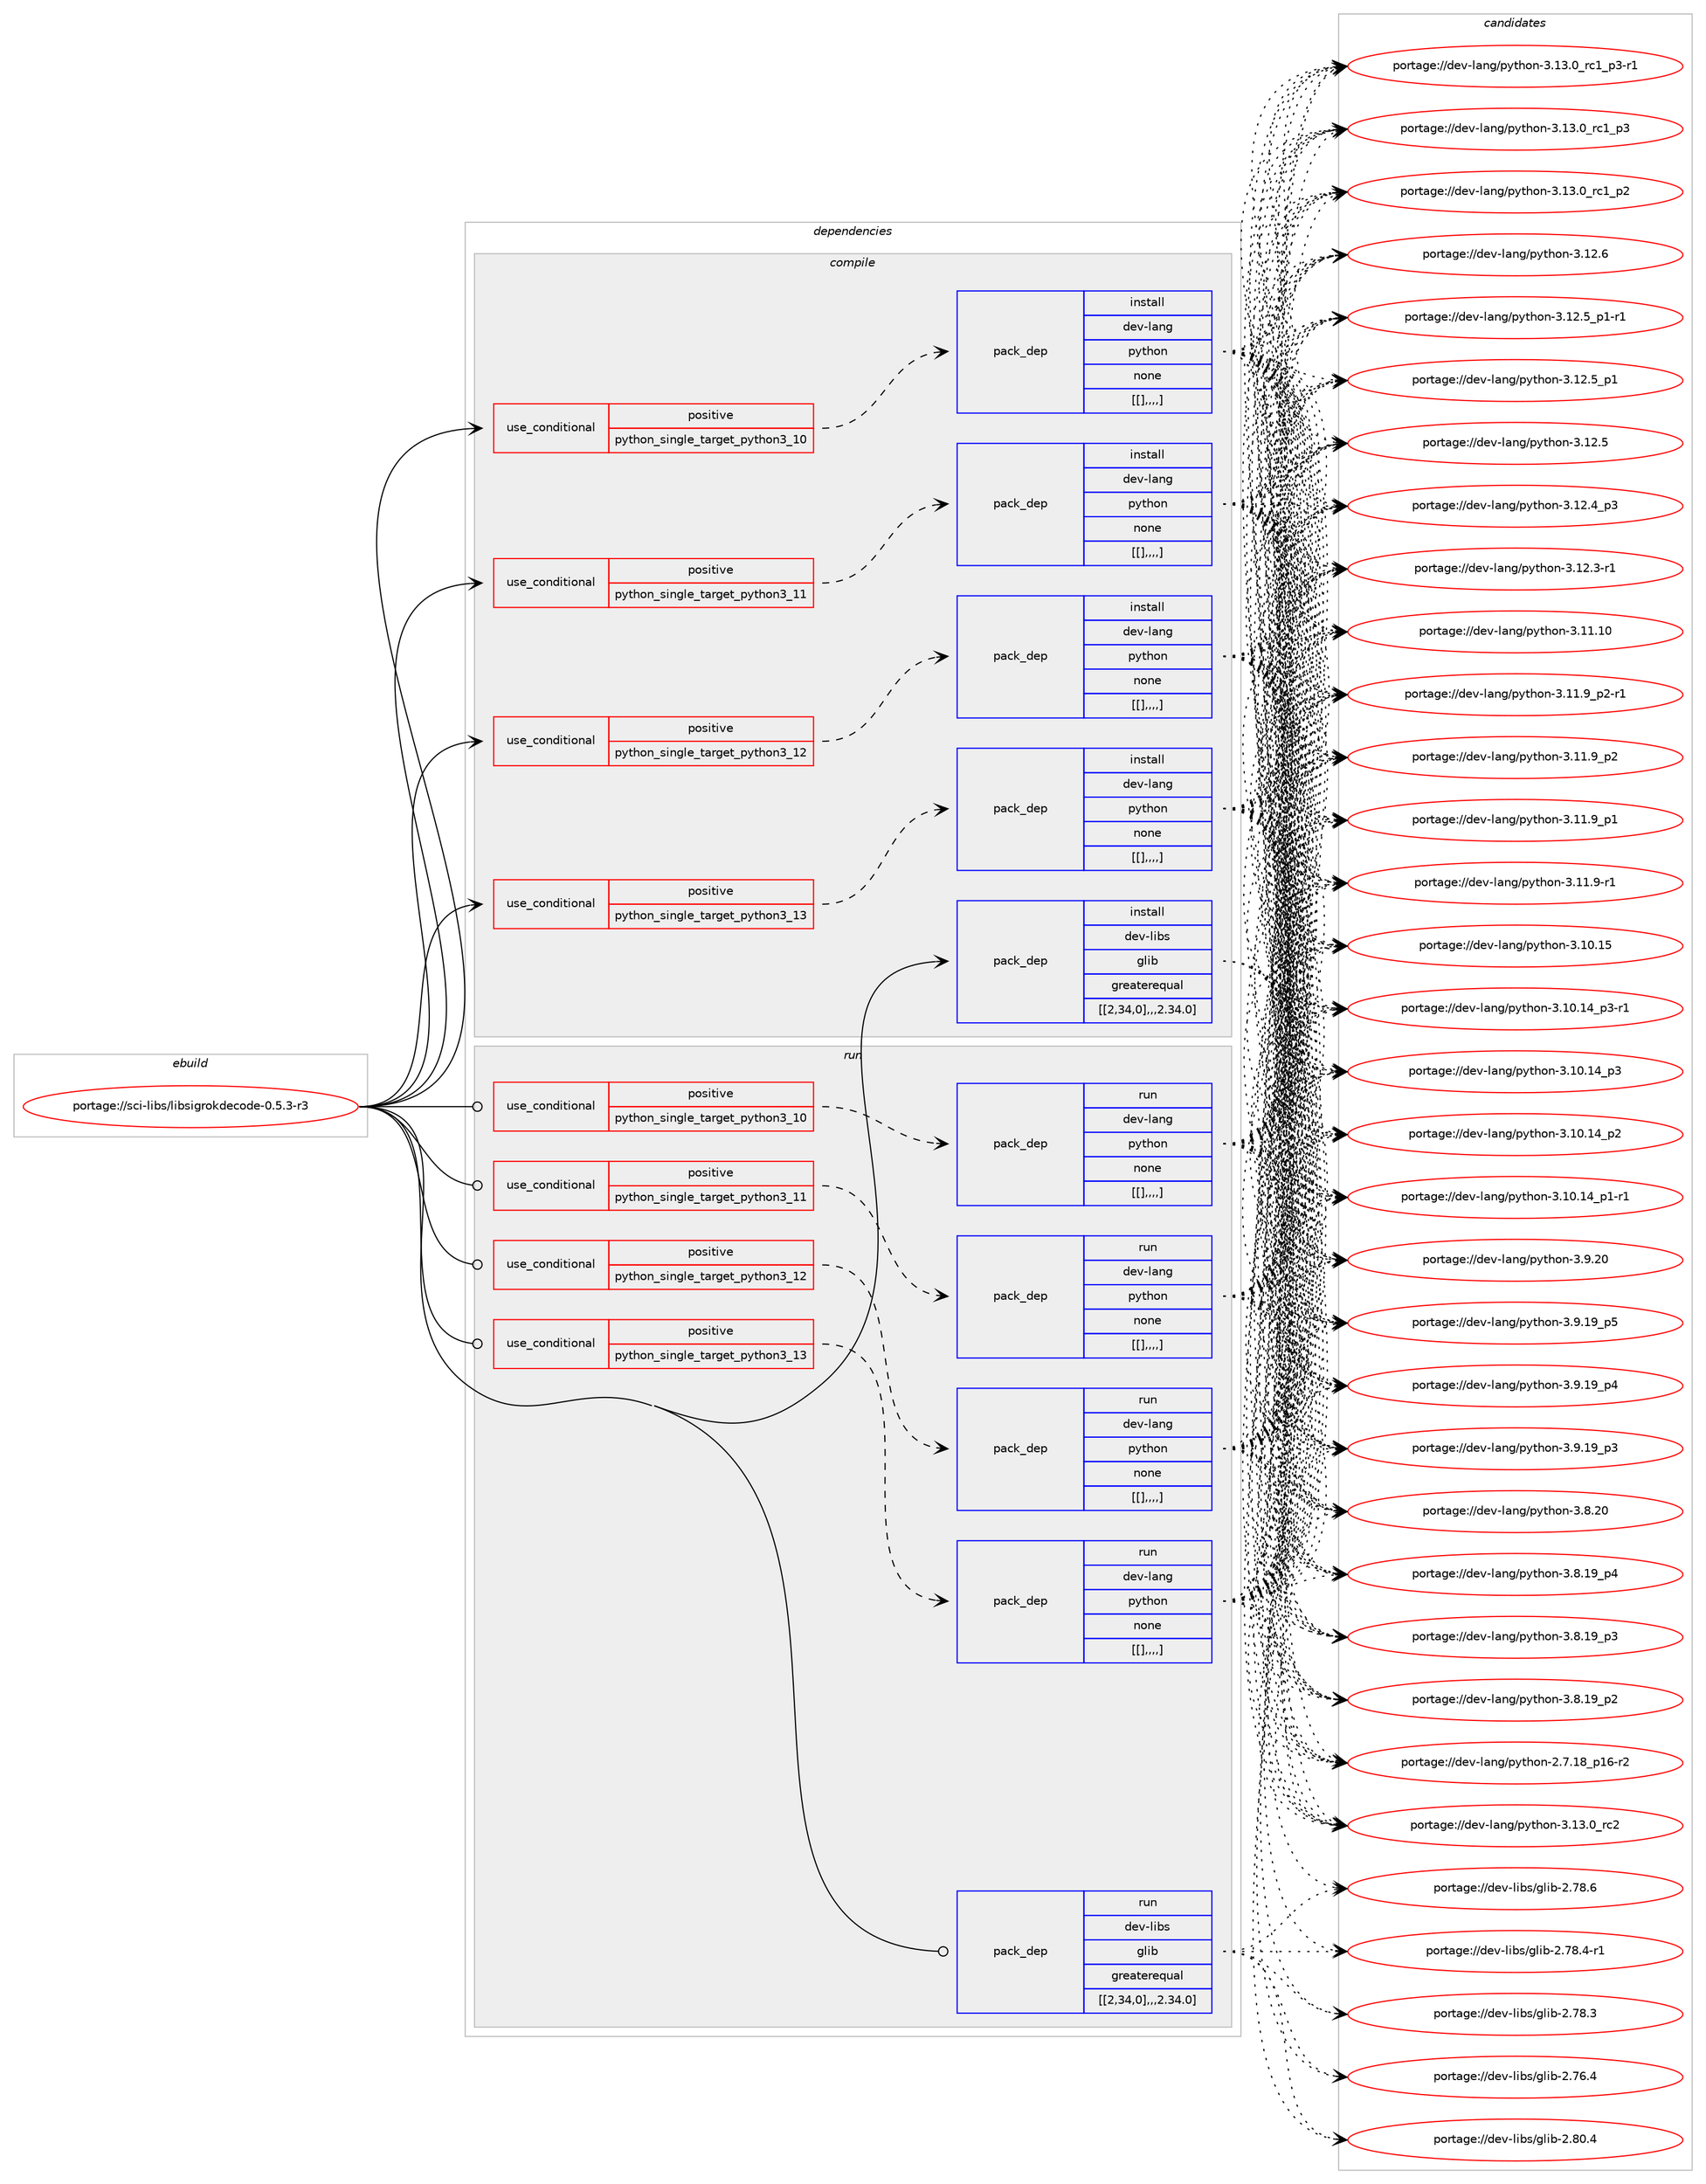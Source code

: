 digraph prolog {

# *************
# Graph options
# *************

newrank=true;
concentrate=true;
compound=true;
graph [rankdir=LR,fontname=Helvetica,fontsize=10,ranksep=1.5];#, ranksep=2.5, nodesep=0.2];
edge  [arrowhead=vee];
node  [fontname=Helvetica,fontsize=10];

# **********
# The ebuild
# **********

subgraph cluster_leftcol {
color=gray;
label=<<i>ebuild</i>>;
id [label="portage://sci-libs/libsigrokdecode-0.5.3-r3", color=red, width=4, href="../sci-libs/libsigrokdecode-0.5.3-r3.svg"];
}

# ****************
# The dependencies
# ****************

subgraph cluster_midcol {
color=gray;
label=<<i>dependencies</i>>;
subgraph cluster_compile {
fillcolor="#eeeeee";
style=filled;
label=<<i>compile</i>>;
subgraph cond110761 {
dependency419655 [label=<<TABLE BORDER="0" CELLBORDER="1" CELLSPACING="0" CELLPADDING="4"><TR><TD ROWSPAN="3" CELLPADDING="10">use_conditional</TD></TR><TR><TD>positive</TD></TR><TR><TD>python_single_target_python3_10</TD></TR></TABLE>>, shape=none, color=red];
subgraph pack305886 {
dependency419656 [label=<<TABLE BORDER="0" CELLBORDER="1" CELLSPACING="0" CELLPADDING="4" WIDTH="220"><TR><TD ROWSPAN="6" CELLPADDING="30">pack_dep</TD></TR><TR><TD WIDTH="110">install</TD></TR><TR><TD>dev-lang</TD></TR><TR><TD>python</TD></TR><TR><TD>none</TD></TR><TR><TD>[[],,,,]</TD></TR></TABLE>>, shape=none, color=blue];
}
dependency419655:e -> dependency419656:w [weight=20,style="dashed",arrowhead="vee"];
}
id:e -> dependency419655:w [weight=20,style="solid",arrowhead="vee"];
subgraph cond110762 {
dependency419657 [label=<<TABLE BORDER="0" CELLBORDER="1" CELLSPACING="0" CELLPADDING="4"><TR><TD ROWSPAN="3" CELLPADDING="10">use_conditional</TD></TR><TR><TD>positive</TD></TR><TR><TD>python_single_target_python3_11</TD></TR></TABLE>>, shape=none, color=red];
subgraph pack305887 {
dependency419658 [label=<<TABLE BORDER="0" CELLBORDER="1" CELLSPACING="0" CELLPADDING="4" WIDTH="220"><TR><TD ROWSPAN="6" CELLPADDING="30">pack_dep</TD></TR><TR><TD WIDTH="110">install</TD></TR><TR><TD>dev-lang</TD></TR><TR><TD>python</TD></TR><TR><TD>none</TD></TR><TR><TD>[[],,,,]</TD></TR></TABLE>>, shape=none, color=blue];
}
dependency419657:e -> dependency419658:w [weight=20,style="dashed",arrowhead="vee"];
}
id:e -> dependency419657:w [weight=20,style="solid",arrowhead="vee"];
subgraph cond110763 {
dependency419659 [label=<<TABLE BORDER="0" CELLBORDER="1" CELLSPACING="0" CELLPADDING="4"><TR><TD ROWSPAN="3" CELLPADDING="10">use_conditional</TD></TR><TR><TD>positive</TD></TR><TR><TD>python_single_target_python3_12</TD></TR></TABLE>>, shape=none, color=red];
subgraph pack305888 {
dependency419660 [label=<<TABLE BORDER="0" CELLBORDER="1" CELLSPACING="0" CELLPADDING="4" WIDTH="220"><TR><TD ROWSPAN="6" CELLPADDING="30">pack_dep</TD></TR><TR><TD WIDTH="110">install</TD></TR><TR><TD>dev-lang</TD></TR><TR><TD>python</TD></TR><TR><TD>none</TD></TR><TR><TD>[[],,,,]</TD></TR></TABLE>>, shape=none, color=blue];
}
dependency419659:e -> dependency419660:w [weight=20,style="dashed",arrowhead="vee"];
}
id:e -> dependency419659:w [weight=20,style="solid",arrowhead="vee"];
subgraph cond110764 {
dependency419661 [label=<<TABLE BORDER="0" CELLBORDER="1" CELLSPACING="0" CELLPADDING="4"><TR><TD ROWSPAN="3" CELLPADDING="10">use_conditional</TD></TR><TR><TD>positive</TD></TR><TR><TD>python_single_target_python3_13</TD></TR></TABLE>>, shape=none, color=red];
subgraph pack305889 {
dependency419662 [label=<<TABLE BORDER="0" CELLBORDER="1" CELLSPACING="0" CELLPADDING="4" WIDTH="220"><TR><TD ROWSPAN="6" CELLPADDING="30">pack_dep</TD></TR><TR><TD WIDTH="110">install</TD></TR><TR><TD>dev-lang</TD></TR><TR><TD>python</TD></TR><TR><TD>none</TD></TR><TR><TD>[[],,,,]</TD></TR></TABLE>>, shape=none, color=blue];
}
dependency419661:e -> dependency419662:w [weight=20,style="dashed",arrowhead="vee"];
}
id:e -> dependency419661:w [weight=20,style="solid",arrowhead="vee"];
subgraph pack305890 {
dependency419663 [label=<<TABLE BORDER="0" CELLBORDER="1" CELLSPACING="0" CELLPADDING="4" WIDTH="220"><TR><TD ROWSPAN="6" CELLPADDING="30">pack_dep</TD></TR><TR><TD WIDTH="110">install</TD></TR><TR><TD>dev-libs</TD></TR><TR><TD>glib</TD></TR><TR><TD>greaterequal</TD></TR><TR><TD>[[2,34,0],,,2.34.0]</TD></TR></TABLE>>, shape=none, color=blue];
}
id:e -> dependency419663:w [weight=20,style="solid",arrowhead="vee"];
}
subgraph cluster_compileandrun {
fillcolor="#eeeeee";
style=filled;
label=<<i>compile and run</i>>;
}
subgraph cluster_run {
fillcolor="#eeeeee";
style=filled;
label=<<i>run</i>>;
subgraph cond110765 {
dependency419664 [label=<<TABLE BORDER="0" CELLBORDER="1" CELLSPACING="0" CELLPADDING="4"><TR><TD ROWSPAN="3" CELLPADDING="10">use_conditional</TD></TR><TR><TD>positive</TD></TR><TR><TD>python_single_target_python3_10</TD></TR></TABLE>>, shape=none, color=red];
subgraph pack305891 {
dependency419665 [label=<<TABLE BORDER="0" CELLBORDER="1" CELLSPACING="0" CELLPADDING="4" WIDTH="220"><TR><TD ROWSPAN="6" CELLPADDING="30">pack_dep</TD></TR><TR><TD WIDTH="110">run</TD></TR><TR><TD>dev-lang</TD></TR><TR><TD>python</TD></TR><TR><TD>none</TD></TR><TR><TD>[[],,,,]</TD></TR></TABLE>>, shape=none, color=blue];
}
dependency419664:e -> dependency419665:w [weight=20,style="dashed",arrowhead="vee"];
}
id:e -> dependency419664:w [weight=20,style="solid",arrowhead="odot"];
subgraph cond110766 {
dependency419666 [label=<<TABLE BORDER="0" CELLBORDER="1" CELLSPACING="0" CELLPADDING="4"><TR><TD ROWSPAN="3" CELLPADDING="10">use_conditional</TD></TR><TR><TD>positive</TD></TR><TR><TD>python_single_target_python3_11</TD></TR></TABLE>>, shape=none, color=red];
subgraph pack305892 {
dependency419667 [label=<<TABLE BORDER="0" CELLBORDER="1" CELLSPACING="0" CELLPADDING="4" WIDTH="220"><TR><TD ROWSPAN="6" CELLPADDING="30">pack_dep</TD></TR><TR><TD WIDTH="110">run</TD></TR><TR><TD>dev-lang</TD></TR><TR><TD>python</TD></TR><TR><TD>none</TD></TR><TR><TD>[[],,,,]</TD></TR></TABLE>>, shape=none, color=blue];
}
dependency419666:e -> dependency419667:w [weight=20,style="dashed",arrowhead="vee"];
}
id:e -> dependency419666:w [weight=20,style="solid",arrowhead="odot"];
subgraph cond110767 {
dependency419668 [label=<<TABLE BORDER="0" CELLBORDER="1" CELLSPACING="0" CELLPADDING="4"><TR><TD ROWSPAN="3" CELLPADDING="10">use_conditional</TD></TR><TR><TD>positive</TD></TR><TR><TD>python_single_target_python3_12</TD></TR></TABLE>>, shape=none, color=red];
subgraph pack305893 {
dependency419669 [label=<<TABLE BORDER="0" CELLBORDER="1" CELLSPACING="0" CELLPADDING="4" WIDTH="220"><TR><TD ROWSPAN="6" CELLPADDING="30">pack_dep</TD></TR><TR><TD WIDTH="110">run</TD></TR><TR><TD>dev-lang</TD></TR><TR><TD>python</TD></TR><TR><TD>none</TD></TR><TR><TD>[[],,,,]</TD></TR></TABLE>>, shape=none, color=blue];
}
dependency419668:e -> dependency419669:w [weight=20,style="dashed",arrowhead="vee"];
}
id:e -> dependency419668:w [weight=20,style="solid",arrowhead="odot"];
subgraph cond110768 {
dependency419670 [label=<<TABLE BORDER="0" CELLBORDER="1" CELLSPACING="0" CELLPADDING="4"><TR><TD ROWSPAN="3" CELLPADDING="10">use_conditional</TD></TR><TR><TD>positive</TD></TR><TR><TD>python_single_target_python3_13</TD></TR></TABLE>>, shape=none, color=red];
subgraph pack305894 {
dependency419671 [label=<<TABLE BORDER="0" CELLBORDER="1" CELLSPACING="0" CELLPADDING="4" WIDTH="220"><TR><TD ROWSPAN="6" CELLPADDING="30">pack_dep</TD></TR><TR><TD WIDTH="110">run</TD></TR><TR><TD>dev-lang</TD></TR><TR><TD>python</TD></TR><TR><TD>none</TD></TR><TR><TD>[[],,,,]</TD></TR></TABLE>>, shape=none, color=blue];
}
dependency419670:e -> dependency419671:w [weight=20,style="dashed",arrowhead="vee"];
}
id:e -> dependency419670:w [weight=20,style="solid",arrowhead="odot"];
subgraph pack305895 {
dependency419672 [label=<<TABLE BORDER="0" CELLBORDER="1" CELLSPACING="0" CELLPADDING="4" WIDTH="220"><TR><TD ROWSPAN="6" CELLPADDING="30">pack_dep</TD></TR><TR><TD WIDTH="110">run</TD></TR><TR><TD>dev-libs</TD></TR><TR><TD>glib</TD></TR><TR><TD>greaterequal</TD></TR><TR><TD>[[2,34,0],,,2.34.0]</TD></TR></TABLE>>, shape=none, color=blue];
}
id:e -> dependency419672:w [weight=20,style="solid",arrowhead="odot"];
}
}

# **************
# The candidates
# **************

subgraph cluster_choices {
rank=same;
color=gray;
label=<<i>candidates</i>>;

subgraph choice305886 {
color=black;
nodesep=1;
choice10010111845108971101034711212111610411111045514649514648951149950 [label="portage://dev-lang/python-3.13.0_rc2", color=red, width=4,href="../dev-lang/python-3.13.0_rc2.svg"];
choice1001011184510897110103471121211161041111104551464951464895114994995112514511449 [label="portage://dev-lang/python-3.13.0_rc1_p3-r1", color=red, width=4,href="../dev-lang/python-3.13.0_rc1_p3-r1.svg"];
choice100101118451089711010347112121116104111110455146495146489511499499511251 [label="portage://dev-lang/python-3.13.0_rc1_p3", color=red, width=4,href="../dev-lang/python-3.13.0_rc1_p3.svg"];
choice100101118451089711010347112121116104111110455146495146489511499499511250 [label="portage://dev-lang/python-3.13.0_rc1_p2", color=red, width=4,href="../dev-lang/python-3.13.0_rc1_p2.svg"];
choice10010111845108971101034711212111610411111045514649504654 [label="portage://dev-lang/python-3.12.6", color=red, width=4,href="../dev-lang/python-3.12.6.svg"];
choice1001011184510897110103471121211161041111104551464950465395112494511449 [label="portage://dev-lang/python-3.12.5_p1-r1", color=red, width=4,href="../dev-lang/python-3.12.5_p1-r1.svg"];
choice100101118451089711010347112121116104111110455146495046539511249 [label="portage://dev-lang/python-3.12.5_p1", color=red, width=4,href="../dev-lang/python-3.12.5_p1.svg"];
choice10010111845108971101034711212111610411111045514649504653 [label="portage://dev-lang/python-3.12.5", color=red, width=4,href="../dev-lang/python-3.12.5.svg"];
choice100101118451089711010347112121116104111110455146495046529511251 [label="portage://dev-lang/python-3.12.4_p3", color=red, width=4,href="../dev-lang/python-3.12.4_p3.svg"];
choice100101118451089711010347112121116104111110455146495046514511449 [label="portage://dev-lang/python-3.12.3-r1", color=red, width=4,href="../dev-lang/python-3.12.3-r1.svg"];
choice1001011184510897110103471121211161041111104551464949464948 [label="portage://dev-lang/python-3.11.10", color=red, width=4,href="../dev-lang/python-3.11.10.svg"];
choice1001011184510897110103471121211161041111104551464949465795112504511449 [label="portage://dev-lang/python-3.11.9_p2-r1", color=red, width=4,href="../dev-lang/python-3.11.9_p2-r1.svg"];
choice100101118451089711010347112121116104111110455146494946579511250 [label="portage://dev-lang/python-3.11.9_p2", color=red, width=4,href="../dev-lang/python-3.11.9_p2.svg"];
choice100101118451089711010347112121116104111110455146494946579511249 [label="portage://dev-lang/python-3.11.9_p1", color=red, width=4,href="../dev-lang/python-3.11.9_p1.svg"];
choice100101118451089711010347112121116104111110455146494946574511449 [label="portage://dev-lang/python-3.11.9-r1", color=red, width=4,href="../dev-lang/python-3.11.9-r1.svg"];
choice1001011184510897110103471121211161041111104551464948464953 [label="portage://dev-lang/python-3.10.15", color=red, width=4,href="../dev-lang/python-3.10.15.svg"];
choice100101118451089711010347112121116104111110455146494846495295112514511449 [label="portage://dev-lang/python-3.10.14_p3-r1", color=red, width=4,href="../dev-lang/python-3.10.14_p3-r1.svg"];
choice10010111845108971101034711212111610411111045514649484649529511251 [label="portage://dev-lang/python-3.10.14_p3", color=red, width=4,href="../dev-lang/python-3.10.14_p3.svg"];
choice10010111845108971101034711212111610411111045514649484649529511250 [label="portage://dev-lang/python-3.10.14_p2", color=red, width=4,href="../dev-lang/python-3.10.14_p2.svg"];
choice100101118451089711010347112121116104111110455146494846495295112494511449 [label="portage://dev-lang/python-3.10.14_p1-r1", color=red, width=4,href="../dev-lang/python-3.10.14_p1-r1.svg"];
choice10010111845108971101034711212111610411111045514657465048 [label="portage://dev-lang/python-3.9.20", color=red, width=4,href="../dev-lang/python-3.9.20.svg"];
choice100101118451089711010347112121116104111110455146574649579511253 [label="portage://dev-lang/python-3.9.19_p5", color=red, width=4,href="../dev-lang/python-3.9.19_p5.svg"];
choice100101118451089711010347112121116104111110455146574649579511252 [label="portage://dev-lang/python-3.9.19_p4", color=red, width=4,href="../dev-lang/python-3.9.19_p4.svg"];
choice100101118451089711010347112121116104111110455146574649579511251 [label="portage://dev-lang/python-3.9.19_p3", color=red, width=4,href="../dev-lang/python-3.9.19_p3.svg"];
choice10010111845108971101034711212111610411111045514656465048 [label="portage://dev-lang/python-3.8.20", color=red, width=4,href="../dev-lang/python-3.8.20.svg"];
choice100101118451089711010347112121116104111110455146564649579511252 [label="portage://dev-lang/python-3.8.19_p4", color=red, width=4,href="../dev-lang/python-3.8.19_p4.svg"];
choice100101118451089711010347112121116104111110455146564649579511251 [label="portage://dev-lang/python-3.8.19_p3", color=red, width=4,href="../dev-lang/python-3.8.19_p3.svg"];
choice100101118451089711010347112121116104111110455146564649579511250 [label="portage://dev-lang/python-3.8.19_p2", color=red, width=4,href="../dev-lang/python-3.8.19_p2.svg"];
choice100101118451089711010347112121116104111110455046554649569511249544511450 [label="portage://dev-lang/python-2.7.18_p16-r2", color=red, width=4,href="../dev-lang/python-2.7.18_p16-r2.svg"];
dependency419656:e -> choice10010111845108971101034711212111610411111045514649514648951149950:w [style=dotted,weight="100"];
dependency419656:e -> choice1001011184510897110103471121211161041111104551464951464895114994995112514511449:w [style=dotted,weight="100"];
dependency419656:e -> choice100101118451089711010347112121116104111110455146495146489511499499511251:w [style=dotted,weight="100"];
dependency419656:e -> choice100101118451089711010347112121116104111110455146495146489511499499511250:w [style=dotted,weight="100"];
dependency419656:e -> choice10010111845108971101034711212111610411111045514649504654:w [style=dotted,weight="100"];
dependency419656:e -> choice1001011184510897110103471121211161041111104551464950465395112494511449:w [style=dotted,weight="100"];
dependency419656:e -> choice100101118451089711010347112121116104111110455146495046539511249:w [style=dotted,weight="100"];
dependency419656:e -> choice10010111845108971101034711212111610411111045514649504653:w [style=dotted,weight="100"];
dependency419656:e -> choice100101118451089711010347112121116104111110455146495046529511251:w [style=dotted,weight="100"];
dependency419656:e -> choice100101118451089711010347112121116104111110455146495046514511449:w [style=dotted,weight="100"];
dependency419656:e -> choice1001011184510897110103471121211161041111104551464949464948:w [style=dotted,weight="100"];
dependency419656:e -> choice1001011184510897110103471121211161041111104551464949465795112504511449:w [style=dotted,weight="100"];
dependency419656:e -> choice100101118451089711010347112121116104111110455146494946579511250:w [style=dotted,weight="100"];
dependency419656:e -> choice100101118451089711010347112121116104111110455146494946579511249:w [style=dotted,weight="100"];
dependency419656:e -> choice100101118451089711010347112121116104111110455146494946574511449:w [style=dotted,weight="100"];
dependency419656:e -> choice1001011184510897110103471121211161041111104551464948464953:w [style=dotted,weight="100"];
dependency419656:e -> choice100101118451089711010347112121116104111110455146494846495295112514511449:w [style=dotted,weight="100"];
dependency419656:e -> choice10010111845108971101034711212111610411111045514649484649529511251:w [style=dotted,weight="100"];
dependency419656:e -> choice10010111845108971101034711212111610411111045514649484649529511250:w [style=dotted,weight="100"];
dependency419656:e -> choice100101118451089711010347112121116104111110455146494846495295112494511449:w [style=dotted,weight="100"];
dependency419656:e -> choice10010111845108971101034711212111610411111045514657465048:w [style=dotted,weight="100"];
dependency419656:e -> choice100101118451089711010347112121116104111110455146574649579511253:w [style=dotted,weight="100"];
dependency419656:e -> choice100101118451089711010347112121116104111110455146574649579511252:w [style=dotted,weight="100"];
dependency419656:e -> choice100101118451089711010347112121116104111110455146574649579511251:w [style=dotted,weight="100"];
dependency419656:e -> choice10010111845108971101034711212111610411111045514656465048:w [style=dotted,weight="100"];
dependency419656:e -> choice100101118451089711010347112121116104111110455146564649579511252:w [style=dotted,weight="100"];
dependency419656:e -> choice100101118451089711010347112121116104111110455146564649579511251:w [style=dotted,weight="100"];
dependency419656:e -> choice100101118451089711010347112121116104111110455146564649579511250:w [style=dotted,weight="100"];
dependency419656:e -> choice100101118451089711010347112121116104111110455046554649569511249544511450:w [style=dotted,weight="100"];
}
subgraph choice305887 {
color=black;
nodesep=1;
choice10010111845108971101034711212111610411111045514649514648951149950 [label="portage://dev-lang/python-3.13.0_rc2", color=red, width=4,href="../dev-lang/python-3.13.0_rc2.svg"];
choice1001011184510897110103471121211161041111104551464951464895114994995112514511449 [label="portage://dev-lang/python-3.13.0_rc1_p3-r1", color=red, width=4,href="../dev-lang/python-3.13.0_rc1_p3-r1.svg"];
choice100101118451089711010347112121116104111110455146495146489511499499511251 [label="portage://dev-lang/python-3.13.0_rc1_p3", color=red, width=4,href="../dev-lang/python-3.13.0_rc1_p3.svg"];
choice100101118451089711010347112121116104111110455146495146489511499499511250 [label="portage://dev-lang/python-3.13.0_rc1_p2", color=red, width=4,href="../dev-lang/python-3.13.0_rc1_p2.svg"];
choice10010111845108971101034711212111610411111045514649504654 [label="portage://dev-lang/python-3.12.6", color=red, width=4,href="../dev-lang/python-3.12.6.svg"];
choice1001011184510897110103471121211161041111104551464950465395112494511449 [label="portage://dev-lang/python-3.12.5_p1-r1", color=red, width=4,href="../dev-lang/python-3.12.5_p1-r1.svg"];
choice100101118451089711010347112121116104111110455146495046539511249 [label="portage://dev-lang/python-3.12.5_p1", color=red, width=4,href="../dev-lang/python-3.12.5_p1.svg"];
choice10010111845108971101034711212111610411111045514649504653 [label="portage://dev-lang/python-3.12.5", color=red, width=4,href="../dev-lang/python-3.12.5.svg"];
choice100101118451089711010347112121116104111110455146495046529511251 [label="portage://dev-lang/python-3.12.4_p3", color=red, width=4,href="../dev-lang/python-3.12.4_p3.svg"];
choice100101118451089711010347112121116104111110455146495046514511449 [label="portage://dev-lang/python-3.12.3-r1", color=red, width=4,href="../dev-lang/python-3.12.3-r1.svg"];
choice1001011184510897110103471121211161041111104551464949464948 [label="portage://dev-lang/python-3.11.10", color=red, width=4,href="../dev-lang/python-3.11.10.svg"];
choice1001011184510897110103471121211161041111104551464949465795112504511449 [label="portage://dev-lang/python-3.11.9_p2-r1", color=red, width=4,href="../dev-lang/python-3.11.9_p2-r1.svg"];
choice100101118451089711010347112121116104111110455146494946579511250 [label="portage://dev-lang/python-3.11.9_p2", color=red, width=4,href="../dev-lang/python-3.11.9_p2.svg"];
choice100101118451089711010347112121116104111110455146494946579511249 [label="portage://dev-lang/python-3.11.9_p1", color=red, width=4,href="../dev-lang/python-3.11.9_p1.svg"];
choice100101118451089711010347112121116104111110455146494946574511449 [label="portage://dev-lang/python-3.11.9-r1", color=red, width=4,href="../dev-lang/python-3.11.9-r1.svg"];
choice1001011184510897110103471121211161041111104551464948464953 [label="portage://dev-lang/python-3.10.15", color=red, width=4,href="../dev-lang/python-3.10.15.svg"];
choice100101118451089711010347112121116104111110455146494846495295112514511449 [label="portage://dev-lang/python-3.10.14_p3-r1", color=red, width=4,href="../dev-lang/python-3.10.14_p3-r1.svg"];
choice10010111845108971101034711212111610411111045514649484649529511251 [label="portage://dev-lang/python-3.10.14_p3", color=red, width=4,href="../dev-lang/python-3.10.14_p3.svg"];
choice10010111845108971101034711212111610411111045514649484649529511250 [label="portage://dev-lang/python-3.10.14_p2", color=red, width=4,href="../dev-lang/python-3.10.14_p2.svg"];
choice100101118451089711010347112121116104111110455146494846495295112494511449 [label="portage://dev-lang/python-3.10.14_p1-r1", color=red, width=4,href="../dev-lang/python-3.10.14_p1-r1.svg"];
choice10010111845108971101034711212111610411111045514657465048 [label="portage://dev-lang/python-3.9.20", color=red, width=4,href="../dev-lang/python-3.9.20.svg"];
choice100101118451089711010347112121116104111110455146574649579511253 [label="portage://dev-lang/python-3.9.19_p5", color=red, width=4,href="../dev-lang/python-3.9.19_p5.svg"];
choice100101118451089711010347112121116104111110455146574649579511252 [label="portage://dev-lang/python-3.9.19_p4", color=red, width=4,href="../dev-lang/python-3.9.19_p4.svg"];
choice100101118451089711010347112121116104111110455146574649579511251 [label="portage://dev-lang/python-3.9.19_p3", color=red, width=4,href="../dev-lang/python-3.9.19_p3.svg"];
choice10010111845108971101034711212111610411111045514656465048 [label="portage://dev-lang/python-3.8.20", color=red, width=4,href="../dev-lang/python-3.8.20.svg"];
choice100101118451089711010347112121116104111110455146564649579511252 [label="portage://dev-lang/python-3.8.19_p4", color=red, width=4,href="../dev-lang/python-3.8.19_p4.svg"];
choice100101118451089711010347112121116104111110455146564649579511251 [label="portage://dev-lang/python-3.8.19_p3", color=red, width=4,href="../dev-lang/python-3.8.19_p3.svg"];
choice100101118451089711010347112121116104111110455146564649579511250 [label="portage://dev-lang/python-3.8.19_p2", color=red, width=4,href="../dev-lang/python-3.8.19_p2.svg"];
choice100101118451089711010347112121116104111110455046554649569511249544511450 [label="portage://dev-lang/python-2.7.18_p16-r2", color=red, width=4,href="../dev-lang/python-2.7.18_p16-r2.svg"];
dependency419658:e -> choice10010111845108971101034711212111610411111045514649514648951149950:w [style=dotted,weight="100"];
dependency419658:e -> choice1001011184510897110103471121211161041111104551464951464895114994995112514511449:w [style=dotted,weight="100"];
dependency419658:e -> choice100101118451089711010347112121116104111110455146495146489511499499511251:w [style=dotted,weight="100"];
dependency419658:e -> choice100101118451089711010347112121116104111110455146495146489511499499511250:w [style=dotted,weight="100"];
dependency419658:e -> choice10010111845108971101034711212111610411111045514649504654:w [style=dotted,weight="100"];
dependency419658:e -> choice1001011184510897110103471121211161041111104551464950465395112494511449:w [style=dotted,weight="100"];
dependency419658:e -> choice100101118451089711010347112121116104111110455146495046539511249:w [style=dotted,weight="100"];
dependency419658:e -> choice10010111845108971101034711212111610411111045514649504653:w [style=dotted,weight="100"];
dependency419658:e -> choice100101118451089711010347112121116104111110455146495046529511251:w [style=dotted,weight="100"];
dependency419658:e -> choice100101118451089711010347112121116104111110455146495046514511449:w [style=dotted,weight="100"];
dependency419658:e -> choice1001011184510897110103471121211161041111104551464949464948:w [style=dotted,weight="100"];
dependency419658:e -> choice1001011184510897110103471121211161041111104551464949465795112504511449:w [style=dotted,weight="100"];
dependency419658:e -> choice100101118451089711010347112121116104111110455146494946579511250:w [style=dotted,weight="100"];
dependency419658:e -> choice100101118451089711010347112121116104111110455146494946579511249:w [style=dotted,weight="100"];
dependency419658:e -> choice100101118451089711010347112121116104111110455146494946574511449:w [style=dotted,weight="100"];
dependency419658:e -> choice1001011184510897110103471121211161041111104551464948464953:w [style=dotted,weight="100"];
dependency419658:e -> choice100101118451089711010347112121116104111110455146494846495295112514511449:w [style=dotted,weight="100"];
dependency419658:e -> choice10010111845108971101034711212111610411111045514649484649529511251:w [style=dotted,weight="100"];
dependency419658:e -> choice10010111845108971101034711212111610411111045514649484649529511250:w [style=dotted,weight="100"];
dependency419658:e -> choice100101118451089711010347112121116104111110455146494846495295112494511449:w [style=dotted,weight="100"];
dependency419658:e -> choice10010111845108971101034711212111610411111045514657465048:w [style=dotted,weight="100"];
dependency419658:e -> choice100101118451089711010347112121116104111110455146574649579511253:w [style=dotted,weight="100"];
dependency419658:e -> choice100101118451089711010347112121116104111110455146574649579511252:w [style=dotted,weight="100"];
dependency419658:e -> choice100101118451089711010347112121116104111110455146574649579511251:w [style=dotted,weight="100"];
dependency419658:e -> choice10010111845108971101034711212111610411111045514656465048:w [style=dotted,weight="100"];
dependency419658:e -> choice100101118451089711010347112121116104111110455146564649579511252:w [style=dotted,weight="100"];
dependency419658:e -> choice100101118451089711010347112121116104111110455146564649579511251:w [style=dotted,weight="100"];
dependency419658:e -> choice100101118451089711010347112121116104111110455146564649579511250:w [style=dotted,weight="100"];
dependency419658:e -> choice100101118451089711010347112121116104111110455046554649569511249544511450:w [style=dotted,weight="100"];
}
subgraph choice305888 {
color=black;
nodesep=1;
choice10010111845108971101034711212111610411111045514649514648951149950 [label="portage://dev-lang/python-3.13.0_rc2", color=red, width=4,href="../dev-lang/python-3.13.0_rc2.svg"];
choice1001011184510897110103471121211161041111104551464951464895114994995112514511449 [label="portage://dev-lang/python-3.13.0_rc1_p3-r1", color=red, width=4,href="../dev-lang/python-3.13.0_rc1_p3-r1.svg"];
choice100101118451089711010347112121116104111110455146495146489511499499511251 [label="portage://dev-lang/python-3.13.0_rc1_p3", color=red, width=4,href="../dev-lang/python-3.13.0_rc1_p3.svg"];
choice100101118451089711010347112121116104111110455146495146489511499499511250 [label="portage://dev-lang/python-3.13.0_rc1_p2", color=red, width=4,href="../dev-lang/python-3.13.0_rc1_p2.svg"];
choice10010111845108971101034711212111610411111045514649504654 [label="portage://dev-lang/python-3.12.6", color=red, width=4,href="../dev-lang/python-3.12.6.svg"];
choice1001011184510897110103471121211161041111104551464950465395112494511449 [label="portage://dev-lang/python-3.12.5_p1-r1", color=red, width=4,href="../dev-lang/python-3.12.5_p1-r1.svg"];
choice100101118451089711010347112121116104111110455146495046539511249 [label="portage://dev-lang/python-3.12.5_p1", color=red, width=4,href="../dev-lang/python-3.12.5_p1.svg"];
choice10010111845108971101034711212111610411111045514649504653 [label="portage://dev-lang/python-3.12.5", color=red, width=4,href="../dev-lang/python-3.12.5.svg"];
choice100101118451089711010347112121116104111110455146495046529511251 [label="portage://dev-lang/python-3.12.4_p3", color=red, width=4,href="../dev-lang/python-3.12.4_p3.svg"];
choice100101118451089711010347112121116104111110455146495046514511449 [label="portage://dev-lang/python-3.12.3-r1", color=red, width=4,href="../dev-lang/python-3.12.3-r1.svg"];
choice1001011184510897110103471121211161041111104551464949464948 [label="portage://dev-lang/python-3.11.10", color=red, width=4,href="../dev-lang/python-3.11.10.svg"];
choice1001011184510897110103471121211161041111104551464949465795112504511449 [label="portage://dev-lang/python-3.11.9_p2-r1", color=red, width=4,href="../dev-lang/python-3.11.9_p2-r1.svg"];
choice100101118451089711010347112121116104111110455146494946579511250 [label="portage://dev-lang/python-3.11.9_p2", color=red, width=4,href="../dev-lang/python-3.11.9_p2.svg"];
choice100101118451089711010347112121116104111110455146494946579511249 [label="portage://dev-lang/python-3.11.9_p1", color=red, width=4,href="../dev-lang/python-3.11.9_p1.svg"];
choice100101118451089711010347112121116104111110455146494946574511449 [label="portage://dev-lang/python-3.11.9-r1", color=red, width=4,href="../dev-lang/python-3.11.9-r1.svg"];
choice1001011184510897110103471121211161041111104551464948464953 [label="portage://dev-lang/python-3.10.15", color=red, width=4,href="../dev-lang/python-3.10.15.svg"];
choice100101118451089711010347112121116104111110455146494846495295112514511449 [label="portage://dev-lang/python-3.10.14_p3-r1", color=red, width=4,href="../dev-lang/python-3.10.14_p3-r1.svg"];
choice10010111845108971101034711212111610411111045514649484649529511251 [label="portage://dev-lang/python-3.10.14_p3", color=red, width=4,href="../dev-lang/python-3.10.14_p3.svg"];
choice10010111845108971101034711212111610411111045514649484649529511250 [label="portage://dev-lang/python-3.10.14_p2", color=red, width=4,href="../dev-lang/python-3.10.14_p2.svg"];
choice100101118451089711010347112121116104111110455146494846495295112494511449 [label="portage://dev-lang/python-3.10.14_p1-r1", color=red, width=4,href="../dev-lang/python-3.10.14_p1-r1.svg"];
choice10010111845108971101034711212111610411111045514657465048 [label="portage://dev-lang/python-3.9.20", color=red, width=4,href="../dev-lang/python-3.9.20.svg"];
choice100101118451089711010347112121116104111110455146574649579511253 [label="portage://dev-lang/python-3.9.19_p5", color=red, width=4,href="../dev-lang/python-3.9.19_p5.svg"];
choice100101118451089711010347112121116104111110455146574649579511252 [label="portage://dev-lang/python-3.9.19_p4", color=red, width=4,href="../dev-lang/python-3.9.19_p4.svg"];
choice100101118451089711010347112121116104111110455146574649579511251 [label="portage://dev-lang/python-3.9.19_p3", color=red, width=4,href="../dev-lang/python-3.9.19_p3.svg"];
choice10010111845108971101034711212111610411111045514656465048 [label="portage://dev-lang/python-3.8.20", color=red, width=4,href="../dev-lang/python-3.8.20.svg"];
choice100101118451089711010347112121116104111110455146564649579511252 [label="portage://dev-lang/python-3.8.19_p4", color=red, width=4,href="../dev-lang/python-3.8.19_p4.svg"];
choice100101118451089711010347112121116104111110455146564649579511251 [label="portage://dev-lang/python-3.8.19_p3", color=red, width=4,href="../dev-lang/python-3.8.19_p3.svg"];
choice100101118451089711010347112121116104111110455146564649579511250 [label="portage://dev-lang/python-3.8.19_p2", color=red, width=4,href="../dev-lang/python-3.8.19_p2.svg"];
choice100101118451089711010347112121116104111110455046554649569511249544511450 [label="portage://dev-lang/python-2.7.18_p16-r2", color=red, width=4,href="../dev-lang/python-2.7.18_p16-r2.svg"];
dependency419660:e -> choice10010111845108971101034711212111610411111045514649514648951149950:w [style=dotted,weight="100"];
dependency419660:e -> choice1001011184510897110103471121211161041111104551464951464895114994995112514511449:w [style=dotted,weight="100"];
dependency419660:e -> choice100101118451089711010347112121116104111110455146495146489511499499511251:w [style=dotted,weight="100"];
dependency419660:e -> choice100101118451089711010347112121116104111110455146495146489511499499511250:w [style=dotted,weight="100"];
dependency419660:e -> choice10010111845108971101034711212111610411111045514649504654:w [style=dotted,weight="100"];
dependency419660:e -> choice1001011184510897110103471121211161041111104551464950465395112494511449:w [style=dotted,weight="100"];
dependency419660:e -> choice100101118451089711010347112121116104111110455146495046539511249:w [style=dotted,weight="100"];
dependency419660:e -> choice10010111845108971101034711212111610411111045514649504653:w [style=dotted,weight="100"];
dependency419660:e -> choice100101118451089711010347112121116104111110455146495046529511251:w [style=dotted,weight="100"];
dependency419660:e -> choice100101118451089711010347112121116104111110455146495046514511449:w [style=dotted,weight="100"];
dependency419660:e -> choice1001011184510897110103471121211161041111104551464949464948:w [style=dotted,weight="100"];
dependency419660:e -> choice1001011184510897110103471121211161041111104551464949465795112504511449:w [style=dotted,weight="100"];
dependency419660:e -> choice100101118451089711010347112121116104111110455146494946579511250:w [style=dotted,weight="100"];
dependency419660:e -> choice100101118451089711010347112121116104111110455146494946579511249:w [style=dotted,weight="100"];
dependency419660:e -> choice100101118451089711010347112121116104111110455146494946574511449:w [style=dotted,weight="100"];
dependency419660:e -> choice1001011184510897110103471121211161041111104551464948464953:w [style=dotted,weight="100"];
dependency419660:e -> choice100101118451089711010347112121116104111110455146494846495295112514511449:w [style=dotted,weight="100"];
dependency419660:e -> choice10010111845108971101034711212111610411111045514649484649529511251:w [style=dotted,weight="100"];
dependency419660:e -> choice10010111845108971101034711212111610411111045514649484649529511250:w [style=dotted,weight="100"];
dependency419660:e -> choice100101118451089711010347112121116104111110455146494846495295112494511449:w [style=dotted,weight="100"];
dependency419660:e -> choice10010111845108971101034711212111610411111045514657465048:w [style=dotted,weight="100"];
dependency419660:e -> choice100101118451089711010347112121116104111110455146574649579511253:w [style=dotted,weight="100"];
dependency419660:e -> choice100101118451089711010347112121116104111110455146574649579511252:w [style=dotted,weight="100"];
dependency419660:e -> choice100101118451089711010347112121116104111110455146574649579511251:w [style=dotted,weight="100"];
dependency419660:e -> choice10010111845108971101034711212111610411111045514656465048:w [style=dotted,weight="100"];
dependency419660:e -> choice100101118451089711010347112121116104111110455146564649579511252:w [style=dotted,weight="100"];
dependency419660:e -> choice100101118451089711010347112121116104111110455146564649579511251:w [style=dotted,weight="100"];
dependency419660:e -> choice100101118451089711010347112121116104111110455146564649579511250:w [style=dotted,weight="100"];
dependency419660:e -> choice100101118451089711010347112121116104111110455046554649569511249544511450:w [style=dotted,weight="100"];
}
subgraph choice305889 {
color=black;
nodesep=1;
choice10010111845108971101034711212111610411111045514649514648951149950 [label="portage://dev-lang/python-3.13.0_rc2", color=red, width=4,href="../dev-lang/python-3.13.0_rc2.svg"];
choice1001011184510897110103471121211161041111104551464951464895114994995112514511449 [label="portage://dev-lang/python-3.13.0_rc1_p3-r1", color=red, width=4,href="../dev-lang/python-3.13.0_rc1_p3-r1.svg"];
choice100101118451089711010347112121116104111110455146495146489511499499511251 [label="portage://dev-lang/python-3.13.0_rc1_p3", color=red, width=4,href="../dev-lang/python-3.13.0_rc1_p3.svg"];
choice100101118451089711010347112121116104111110455146495146489511499499511250 [label="portage://dev-lang/python-3.13.0_rc1_p2", color=red, width=4,href="../dev-lang/python-3.13.0_rc1_p2.svg"];
choice10010111845108971101034711212111610411111045514649504654 [label="portage://dev-lang/python-3.12.6", color=red, width=4,href="../dev-lang/python-3.12.6.svg"];
choice1001011184510897110103471121211161041111104551464950465395112494511449 [label="portage://dev-lang/python-3.12.5_p1-r1", color=red, width=4,href="../dev-lang/python-3.12.5_p1-r1.svg"];
choice100101118451089711010347112121116104111110455146495046539511249 [label="portage://dev-lang/python-3.12.5_p1", color=red, width=4,href="../dev-lang/python-3.12.5_p1.svg"];
choice10010111845108971101034711212111610411111045514649504653 [label="portage://dev-lang/python-3.12.5", color=red, width=4,href="../dev-lang/python-3.12.5.svg"];
choice100101118451089711010347112121116104111110455146495046529511251 [label="portage://dev-lang/python-3.12.4_p3", color=red, width=4,href="../dev-lang/python-3.12.4_p3.svg"];
choice100101118451089711010347112121116104111110455146495046514511449 [label="portage://dev-lang/python-3.12.3-r1", color=red, width=4,href="../dev-lang/python-3.12.3-r1.svg"];
choice1001011184510897110103471121211161041111104551464949464948 [label="portage://dev-lang/python-3.11.10", color=red, width=4,href="../dev-lang/python-3.11.10.svg"];
choice1001011184510897110103471121211161041111104551464949465795112504511449 [label="portage://dev-lang/python-3.11.9_p2-r1", color=red, width=4,href="../dev-lang/python-3.11.9_p2-r1.svg"];
choice100101118451089711010347112121116104111110455146494946579511250 [label="portage://dev-lang/python-3.11.9_p2", color=red, width=4,href="../dev-lang/python-3.11.9_p2.svg"];
choice100101118451089711010347112121116104111110455146494946579511249 [label="portage://dev-lang/python-3.11.9_p1", color=red, width=4,href="../dev-lang/python-3.11.9_p1.svg"];
choice100101118451089711010347112121116104111110455146494946574511449 [label="portage://dev-lang/python-3.11.9-r1", color=red, width=4,href="../dev-lang/python-3.11.9-r1.svg"];
choice1001011184510897110103471121211161041111104551464948464953 [label="portage://dev-lang/python-3.10.15", color=red, width=4,href="../dev-lang/python-3.10.15.svg"];
choice100101118451089711010347112121116104111110455146494846495295112514511449 [label="portage://dev-lang/python-3.10.14_p3-r1", color=red, width=4,href="../dev-lang/python-3.10.14_p3-r1.svg"];
choice10010111845108971101034711212111610411111045514649484649529511251 [label="portage://dev-lang/python-3.10.14_p3", color=red, width=4,href="../dev-lang/python-3.10.14_p3.svg"];
choice10010111845108971101034711212111610411111045514649484649529511250 [label="portage://dev-lang/python-3.10.14_p2", color=red, width=4,href="../dev-lang/python-3.10.14_p2.svg"];
choice100101118451089711010347112121116104111110455146494846495295112494511449 [label="portage://dev-lang/python-3.10.14_p1-r1", color=red, width=4,href="../dev-lang/python-3.10.14_p1-r1.svg"];
choice10010111845108971101034711212111610411111045514657465048 [label="portage://dev-lang/python-3.9.20", color=red, width=4,href="../dev-lang/python-3.9.20.svg"];
choice100101118451089711010347112121116104111110455146574649579511253 [label="portage://dev-lang/python-3.9.19_p5", color=red, width=4,href="../dev-lang/python-3.9.19_p5.svg"];
choice100101118451089711010347112121116104111110455146574649579511252 [label="portage://dev-lang/python-3.9.19_p4", color=red, width=4,href="../dev-lang/python-3.9.19_p4.svg"];
choice100101118451089711010347112121116104111110455146574649579511251 [label="portage://dev-lang/python-3.9.19_p3", color=red, width=4,href="../dev-lang/python-3.9.19_p3.svg"];
choice10010111845108971101034711212111610411111045514656465048 [label="portage://dev-lang/python-3.8.20", color=red, width=4,href="../dev-lang/python-3.8.20.svg"];
choice100101118451089711010347112121116104111110455146564649579511252 [label="portage://dev-lang/python-3.8.19_p4", color=red, width=4,href="../dev-lang/python-3.8.19_p4.svg"];
choice100101118451089711010347112121116104111110455146564649579511251 [label="portage://dev-lang/python-3.8.19_p3", color=red, width=4,href="../dev-lang/python-3.8.19_p3.svg"];
choice100101118451089711010347112121116104111110455146564649579511250 [label="portage://dev-lang/python-3.8.19_p2", color=red, width=4,href="../dev-lang/python-3.8.19_p2.svg"];
choice100101118451089711010347112121116104111110455046554649569511249544511450 [label="portage://dev-lang/python-2.7.18_p16-r2", color=red, width=4,href="../dev-lang/python-2.7.18_p16-r2.svg"];
dependency419662:e -> choice10010111845108971101034711212111610411111045514649514648951149950:w [style=dotted,weight="100"];
dependency419662:e -> choice1001011184510897110103471121211161041111104551464951464895114994995112514511449:w [style=dotted,weight="100"];
dependency419662:e -> choice100101118451089711010347112121116104111110455146495146489511499499511251:w [style=dotted,weight="100"];
dependency419662:e -> choice100101118451089711010347112121116104111110455146495146489511499499511250:w [style=dotted,weight="100"];
dependency419662:e -> choice10010111845108971101034711212111610411111045514649504654:w [style=dotted,weight="100"];
dependency419662:e -> choice1001011184510897110103471121211161041111104551464950465395112494511449:w [style=dotted,weight="100"];
dependency419662:e -> choice100101118451089711010347112121116104111110455146495046539511249:w [style=dotted,weight="100"];
dependency419662:e -> choice10010111845108971101034711212111610411111045514649504653:w [style=dotted,weight="100"];
dependency419662:e -> choice100101118451089711010347112121116104111110455146495046529511251:w [style=dotted,weight="100"];
dependency419662:e -> choice100101118451089711010347112121116104111110455146495046514511449:w [style=dotted,weight="100"];
dependency419662:e -> choice1001011184510897110103471121211161041111104551464949464948:w [style=dotted,weight="100"];
dependency419662:e -> choice1001011184510897110103471121211161041111104551464949465795112504511449:w [style=dotted,weight="100"];
dependency419662:e -> choice100101118451089711010347112121116104111110455146494946579511250:w [style=dotted,weight="100"];
dependency419662:e -> choice100101118451089711010347112121116104111110455146494946579511249:w [style=dotted,weight="100"];
dependency419662:e -> choice100101118451089711010347112121116104111110455146494946574511449:w [style=dotted,weight="100"];
dependency419662:e -> choice1001011184510897110103471121211161041111104551464948464953:w [style=dotted,weight="100"];
dependency419662:e -> choice100101118451089711010347112121116104111110455146494846495295112514511449:w [style=dotted,weight="100"];
dependency419662:e -> choice10010111845108971101034711212111610411111045514649484649529511251:w [style=dotted,weight="100"];
dependency419662:e -> choice10010111845108971101034711212111610411111045514649484649529511250:w [style=dotted,weight="100"];
dependency419662:e -> choice100101118451089711010347112121116104111110455146494846495295112494511449:w [style=dotted,weight="100"];
dependency419662:e -> choice10010111845108971101034711212111610411111045514657465048:w [style=dotted,weight="100"];
dependency419662:e -> choice100101118451089711010347112121116104111110455146574649579511253:w [style=dotted,weight="100"];
dependency419662:e -> choice100101118451089711010347112121116104111110455146574649579511252:w [style=dotted,weight="100"];
dependency419662:e -> choice100101118451089711010347112121116104111110455146574649579511251:w [style=dotted,weight="100"];
dependency419662:e -> choice10010111845108971101034711212111610411111045514656465048:w [style=dotted,weight="100"];
dependency419662:e -> choice100101118451089711010347112121116104111110455146564649579511252:w [style=dotted,weight="100"];
dependency419662:e -> choice100101118451089711010347112121116104111110455146564649579511251:w [style=dotted,weight="100"];
dependency419662:e -> choice100101118451089711010347112121116104111110455146564649579511250:w [style=dotted,weight="100"];
dependency419662:e -> choice100101118451089711010347112121116104111110455046554649569511249544511450:w [style=dotted,weight="100"];
}
subgraph choice305890 {
color=black;
nodesep=1;
choice1001011184510810598115471031081059845504656484652 [label="portage://dev-libs/glib-2.80.4", color=red, width=4,href="../dev-libs/glib-2.80.4.svg"];
choice1001011184510810598115471031081059845504655564654 [label="portage://dev-libs/glib-2.78.6", color=red, width=4,href="../dev-libs/glib-2.78.6.svg"];
choice10010111845108105981154710310810598455046555646524511449 [label="portage://dev-libs/glib-2.78.4-r1", color=red, width=4,href="../dev-libs/glib-2.78.4-r1.svg"];
choice1001011184510810598115471031081059845504655564651 [label="portage://dev-libs/glib-2.78.3", color=red, width=4,href="../dev-libs/glib-2.78.3.svg"];
choice1001011184510810598115471031081059845504655544652 [label="portage://dev-libs/glib-2.76.4", color=red, width=4,href="../dev-libs/glib-2.76.4.svg"];
dependency419663:e -> choice1001011184510810598115471031081059845504656484652:w [style=dotted,weight="100"];
dependency419663:e -> choice1001011184510810598115471031081059845504655564654:w [style=dotted,weight="100"];
dependency419663:e -> choice10010111845108105981154710310810598455046555646524511449:w [style=dotted,weight="100"];
dependency419663:e -> choice1001011184510810598115471031081059845504655564651:w [style=dotted,weight="100"];
dependency419663:e -> choice1001011184510810598115471031081059845504655544652:w [style=dotted,weight="100"];
}
subgraph choice305891 {
color=black;
nodesep=1;
choice10010111845108971101034711212111610411111045514649514648951149950 [label="portage://dev-lang/python-3.13.0_rc2", color=red, width=4,href="../dev-lang/python-3.13.0_rc2.svg"];
choice1001011184510897110103471121211161041111104551464951464895114994995112514511449 [label="portage://dev-lang/python-3.13.0_rc1_p3-r1", color=red, width=4,href="../dev-lang/python-3.13.0_rc1_p3-r1.svg"];
choice100101118451089711010347112121116104111110455146495146489511499499511251 [label="portage://dev-lang/python-3.13.0_rc1_p3", color=red, width=4,href="../dev-lang/python-3.13.0_rc1_p3.svg"];
choice100101118451089711010347112121116104111110455146495146489511499499511250 [label="portage://dev-lang/python-3.13.0_rc1_p2", color=red, width=4,href="../dev-lang/python-3.13.0_rc1_p2.svg"];
choice10010111845108971101034711212111610411111045514649504654 [label="portage://dev-lang/python-3.12.6", color=red, width=4,href="../dev-lang/python-3.12.6.svg"];
choice1001011184510897110103471121211161041111104551464950465395112494511449 [label="portage://dev-lang/python-3.12.5_p1-r1", color=red, width=4,href="../dev-lang/python-3.12.5_p1-r1.svg"];
choice100101118451089711010347112121116104111110455146495046539511249 [label="portage://dev-lang/python-3.12.5_p1", color=red, width=4,href="../dev-lang/python-3.12.5_p1.svg"];
choice10010111845108971101034711212111610411111045514649504653 [label="portage://dev-lang/python-3.12.5", color=red, width=4,href="../dev-lang/python-3.12.5.svg"];
choice100101118451089711010347112121116104111110455146495046529511251 [label="portage://dev-lang/python-3.12.4_p3", color=red, width=4,href="../dev-lang/python-3.12.4_p3.svg"];
choice100101118451089711010347112121116104111110455146495046514511449 [label="portage://dev-lang/python-3.12.3-r1", color=red, width=4,href="../dev-lang/python-3.12.3-r1.svg"];
choice1001011184510897110103471121211161041111104551464949464948 [label="portage://dev-lang/python-3.11.10", color=red, width=4,href="../dev-lang/python-3.11.10.svg"];
choice1001011184510897110103471121211161041111104551464949465795112504511449 [label="portage://dev-lang/python-3.11.9_p2-r1", color=red, width=4,href="../dev-lang/python-3.11.9_p2-r1.svg"];
choice100101118451089711010347112121116104111110455146494946579511250 [label="portage://dev-lang/python-3.11.9_p2", color=red, width=4,href="../dev-lang/python-3.11.9_p2.svg"];
choice100101118451089711010347112121116104111110455146494946579511249 [label="portage://dev-lang/python-3.11.9_p1", color=red, width=4,href="../dev-lang/python-3.11.9_p1.svg"];
choice100101118451089711010347112121116104111110455146494946574511449 [label="portage://dev-lang/python-3.11.9-r1", color=red, width=4,href="../dev-lang/python-3.11.9-r1.svg"];
choice1001011184510897110103471121211161041111104551464948464953 [label="portage://dev-lang/python-3.10.15", color=red, width=4,href="../dev-lang/python-3.10.15.svg"];
choice100101118451089711010347112121116104111110455146494846495295112514511449 [label="portage://dev-lang/python-3.10.14_p3-r1", color=red, width=4,href="../dev-lang/python-3.10.14_p3-r1.svg"];
choice10010111845108971101034711212111610411111045514649484649529511251 [label="portage://dev-lang/python-3.10.14_p3", color=red, width=4,href="../dev-lang/python-3.10.14_p3.svg"];
choice10010111845108971101034711212111610411111045514649484649529511250 [label="portage://dev-lang/python-3.10.14_p2", color=red, width=4,href="../dev-lang/python-3.10.14_p2.svg"];
choice100101118451089711010347112121116104111110455146494846495295112494511449 [label="portage://dev-lang/python-3.10.14_p1-r1", color=red, width=4,href="../dev-lang/python-3.10.14_p1-r1.svg"];
choice10010111845108971101034711212111610411111045514657465048 [label="portage://dev-lang/python-3.9.20", color=red, width=4,href="../dev-lang/python-3.9.20.svg"];
choice100101118451089711010347112121116104111110455146574649579511253 [label="portage://dev-lang/python-3.9.19_p5", color=red, width=4,href="../dev-lang/python-3.9.19_p5.svg"];
choice100101118451089711010347112121116104111110455146574649579511252 [label="portage://dev-lang/python-3.9.19_p4", color=red, width=4,href="../dev-lang/python-3.9.19_p4.svg"];
choice100101118451089711010347112121116104111110455146574649579511251 [label="portage://dev-lang/python-3.9.19_p3", color=red, width=4,href="../dev-lang/python-3.9.19_p3.svg"];
choice10010111845108971101034711212111610411111045514656465048 [label="portage://dev-lang/python-3.8.20", color=red, width=4,href="../dev-lang/python-3.8.20.svg"];
choice100101118451089711010347112121116104111110455146564649579511252 [label="portage://dev-lang/python-3.8.19_p4", color=red, width=4,href="../dev-lang/python-3.8.19_p4.svg"];
choice100101118451089711010347112121116104111110455146564649579511251 [label="portage://dev-lang/python-3.8.19_p3", color=red, width=4,href="../dev-lang/python-3.8.19_p3.svg"];
choice100101118451089711010347112121116104111110455146564649579511250 [label="portage://dev-lang/python-3.8.19_p2", color=red, width=4,href="../dev-lang/python-3.8.19_p2.svg"];
choice100101118451089711010347112121116104111110455046554649569511249544511450 [label="portage://dev-lang/python-2.7.18_p16-r2", color=red, width=4,href="../dev-lang/python-2.7.18_p16-r2.svg"];
dependency419665:e -> choice10010111845108971101034711212111610411111045514649514648951149950:w [style=dotted,weight="100"];
dependency419665:e -> choice1001011184510897110103471121211161041111104551464951464895114994995112514511449:w [style=dotted,weight="100"];
dependency419665:e -> choice100101118451089711010347112121116104111110455146495146489511499499511251:w [style=dotted,weight="100"];
dependency419665:e -> choice100101118451089711010347112121116104111110455146495146489511499499511250:w [style=dotted,weight="100"];
dependency419665:e -> choice10010111845108971101034711212111610411111045514649504654:w [style=dotted,weight="100"];
dependency419665:e -> choice1001011184510897110103471121211161041111104551464950465395112494511449:w [style=dotted,weight="100"];
dependency419665:e -> choice100101118451089711010347112121116104111110455146495046539511249:w [style=dotted,weight="100"];
dependency419665:e -> choice10010111845108971101034711212111610411111045514649504653:w [style=dotted,weight="100"];
dependency419665:e -> choice100101118451089711010347112121116104111110455146495046529511251:w [style=dotted,weight="100"];
dependency419665:e -> choice100101118451089711010347112121116104111110455146495046514511449:w [style=dotted,weight="100"];
dependency419665:e -> choice1001011184510897110103471121211161041111104551464949464948:w [style=dotted,weight="100"];
dependency419665:e -> choice1001011184510897110103471121211161041111104551464949465795112504511449:w [style=dotted,weight="100"];
dependency419665:e -> choice100101118451089711010347112121116104111110455146494946579511250:w [style=dotted,weight="100"];
dependency419665:e -> choice100101118451089711010347112121116104111110455146494946579511249:w [style=dotted,weight="100"];
dependency419665:e -> choice100101118451089711010347112121116104111110455146494946574511449:w [style=dotted,weight="100"];
dependency419665:e -> choice1001011184510897110103471121211161041111104551464948464953:w [style=dotted,weight="100"];
dependency419665:e -> choice100101118451089711010347112121116104111110455146494846495295112514511449:w [style=dotted,weight="100"];
dependency419665:e -> choice10010111845108971101034711212111610411111045514649484649529511251:w [style=dotted,weight="100"];
dependency419665:e -> choice10010111845108971101034711212111610411111045514649484649529511250:w [style=dotted,weight="100"];
dependency419665:e -> choice100101118451089711010347112121116104111110455146494846495295112494511449:w [style=dotted,weight="100"];
dependency419665:e -> choice10010111845108971101034711212111610411111045514657465048:w [style=dotted,weight="100"];
dependency419665:e -> choice100101118451089711010347112121116104111110455146574649579511253:w [style=dotted,weight="100"];
dependency419665:e -> choice100101118451089711010347112121116104111110455146574649579511252:w [style=dotted,weight="100"];
dependency419665:e -> choice100101118451089711010347112121116104111110455146574649579511251:w [style=dotted,weight="100"];
dependency419665:e -> choice10010111845108971101034711212111610411111045514656465048:w [style=dotted,weight="100"];
dependency419665:e -> choice100101118451089711010347112121116104111110455146564649579511252:w [style=dotted,weight="100"];
dependency419665:e -> choice100101118451089711010347112121116104111110455146564649579511251:w [style=dotted,weight="100"];
dependency419665:e -> choice100101118451089711010347112121116104111110455146564649579511250:w [style=dotted,weight="100"];
dependency419665:e -> choice100101118451089711010347112121116104111110455046554649569511249544511450:w [style=dotted,weight="100"];
}
subgraph choice305892 {
color=black;
nodesep=1;
choice10010111845108971101034711212111610411111045514649514648951149950 [label="portage://dev-lang/python-3.13.0_rc2", color=red, width=4,href="../dev-lang/python-3.13.0_rc2.svg"];
choice1001011184510897110103471121211161041111104551464951464895114994995112514511449 [label="portage://dev-lang/python-3.13.0_rc1_p3-r1", color=red, width=4,href="../dev-lang/python-3.13.0_rc1_p3-r1.svg"];
choice100101118451089711010347112121116104111110455146495146489511499499511251 [label="portage://dev-lang/python-3.13.0_rc1_p3", color=red, width=4,href="../dev-lang/python-3.13.0_rc1_p3.svg"];
choice100101118451089711010347112121116104111110455146495146489511499499511250 [label="portage://dev-lang/python-3.13.0_rc1_p2", color=red, width=4,href="../dev-lang/python-3.13.0_rc1_p2.svg"];
choice10010111845108971101034711212111610411111045514649504654 [label="portage://dev-lang/python-3.12.6", color=red, width=4,href="../dev-lang/python-3.12.6.svg"];
choice1001011184510897110103471121211161041111104551464950465395112494511449 [label="portage://dev-lang/python-3.12.5_p1-r1", color=red, width=4,href="../dev-lang/python-3.12.5_p1-r1.svg"];
choice100101118451089711010347112121116104111110455146495046539511249 [label="portage://dev-lang/python-3.12.5_p1", color=red, width=4,href="../dev-lang/python-3.12.5_p1.svg"];
choice10010111845108971101034711212111610411111045514649504653 [label="portage://dev-lang/python-3.12.5", color=red, width=4,href="../dev-lang/python-3.12.5.svg"];
choice100101118451089711010347112121116104111110455146495046529511251 [label="portage://dev-lang/python-3.12.4_p3", color=red, width=4,href="../dev-lang/python-3.12.4_p3.svg"];
choice100101118451089711010347112121116104111110455146495046514511449 [label="portage://dev-lang/python-3.12.3-r1", color=red, width=4,href="../dev-lang/python-3.12.3-r1.svg"];
choice1001011184510897110103471121211161041111104551464949464948 [label="portage://dev-lang/python-3.11.10", color=red, width=4,href="../dev-lang/python-3.11.10.svg"];
choice1001011184510897110103471121211161041111104551464949465795112504511449 [label="portage://dev-lang/python-3.11.9_p2-r1", color=red, width=4,href="../dev-lang/python-3.11.9_p2-r1.svg"];
choice100101118451089711010347112121116104111110455146494946579511250 [label="portage://dev-lang/python-3.11.9_p2", color=red, width=4,href="../dev-lang/python-3.11.9_p2.svg"];
choice100101118451089711010347112121116104111110455146494946579511249 [label="portage://dev-lang/python-3.11.9_p1", color=red, width=4,href="../dev-lang/python-3.11.9_p1.svg"];
choice100101118451089711010347112121116104111110455146494946574511449 [label="portage://dev-lang/python-3.11.9-r1", color=red, width=4,href="../dev-lang/python-3.11.9-r1.svg"];
choice1001011184510897110103471121211161041111104551464948464953 [label="portage://dev-lang/python-3.10.15", color=red, width=4,href="../dev-lang/python-3.10.15.svg"];
choice100101118451089711010347112121116104111110455146494846495295112514511449 [label="portage://dev-lang/python-3.10.14_p3-r1", color=red, width=4,href="../dev-lang/python-3.10.14_p3-r1.svg"];
choice10010111845108971101034711212111610411111045514649484649529511251 [label="portage://dev-lang/python-3.10.14_p3", color=red, width=4,href="../dev-lang/python-3.10.14_p3.svg"];
choice10010111845108971101034711212111610411111045514649484649529511250 [label="portage://dev-lang/python-3.10.14_p2", color=red, width=4,href="../dev-lang/python-3.10.14_p2.svg"];
choice100101118451089711010347112121116104111110455146494846495295112494511449 [label="portage://dev-lang/python-3.10.14_p1-r1", color=red, width=4,href="../dev-lang/python-3.10.14_p1-r1.svg"];
choice10010111845108971101034711212111610411111045514657465048 [label="portage://dev-lang/python-3.9.20", color=red, width=4,href="../dev-lang/python-3.9.20.svg"];
choice100101118451089711010347112121116104111110455146574649579511253 [label="portage://dev-lang/python-3.9.19_p5", color=red, width=4,href="../dev-lang/python-3.9.19_p5.svg"];
choice100101118451089711010347112121116104111110455146574649579511252 [label="portage://dev-lang/python-3.9.19_p4", color=red, width=4,href="../dev-lang/python-3.9.19_p4.svg"];
choice100101118451089711010347112121116104111110455146574649579511251 [label="portage://dev-lang/python-3.9.19_p3", color=red, width=4,href="../dev-lang/python-3.9.19_p3.svg"];
choice10010111845108971101034711212111610411111045514656465048 [label="portage://dev-lang/python-3.8.20", color=red, width=4,href="../dev-lang/python-3.8.20.svg"];
choice100101118451089711010347112121116104111110455146564649579511252 [label="portage://dev-lang/python-3.8.19_p4", color=red, width=4,href="../dev-lang/python-3.8.19_p4.svg"];
choice100101118451089711010347112121116104111110455146564649579511251 [label="portage://dev-lang/python-3.8.19_p3", color=red, width=4,href="../dev-lang/python-3.8.19_p3.svg"];
choice100101118451089711010347112121116104111110455146564649579511250 [label="portage://dev-lang/python-3.8.19_p2", color=red, width=4,href="../dev-lang/python-3.8.19_p2.svg"];
choice100101118451089711010347112121116104111110455046554649569511249544511450 [label="portage://dev-lang/python-2.7.18_p16-r2", color=red, width=4,href="../dev-lang/python-2.7.18_p16-r2.svg"];
dependency419667:e -> choice10010111845108971101034711212111610411111045514649514648951149950:w [style=dotted,weight="100"];
dependency419667:e -> choice1001011184510897110103471121211161041111104551464951464895114994995112514511449:w [style=dotted,weight="100"];
dependency419667:e -> choice100101118451089711010347112121116104111110455146495146489511499499511251:w [style=dotted,weight="100"];
dependency419667:e -> choice100101118451089711010347112121116104111110455146495146489511499499511250:w [style=dotted,weight="100"];
dependency419667:e -> choice10010111845108971101034711212111610411111045514649504654:w [style=dotted,weight="100"];
dependency419667:e -> choice1001011184510897110103471121211161041111104551464950465395112494511449:w [style=dotted,weight="100"];
dependency419667:e -> choice100101118451089711010347112121116104111110455146495046539511249:w [style=dotted,weight="100"];
dependency419667:e -> choice10010111845108971101034711212111610411111045514649504653:w [style=dotted,weight="100"];
dependency419667:e -> choice100101118451089711010347112121116104111110455146495046529511251:w [style=dotted,weight="100"];
dependency419667:e -> choice100101118451089711010347112121116104111110455146495046514511449:w [style=dotted,weight="100"];
dependency419667:e -> choice1001011184510897110103471121211161041111104551464949464948:w [style=dotted,weight="100"];
dependency419667:e -> choice1001011184510897110103471121211161041111104551464949465795112504511449:w [style=dotted,weight="100"];
dependency419667:e -> choice100101118451089711010347112121116104111110455146494946579511250:w [style=dotted,weight="100"];
dependency419667:e -> choice100101118451089711010347112121116104111110455146494946579511249:w [style=dotted,weight="100"];
dependency419667:e -> choice100101118451089711010347112121116104111110455146494946574511449:w [style=dotted,weight="100"];
dependency419667:e -> choice1001011184510897110103471121211161041111104551464948464953:w [style=dotted,weight="100"];
dependency419667:e -> choice100101118451089711010347112121116104111110455146494846495295112514511449:w [style=dotted,weight="100"];
dependency419667:e -> choice10010111845108971101034711212111610411111045514649484649529511251:w [style=dotted,weight="100"];
dependency419667:e -> choice10010111845108971101034711212111610411111045514649484649529511250:w [style=dotted,weight="100"];
dependency419667:e -> choice100101118451089711010347112121116104111110455146494846495295112494511449:w [style=dotted,weight="100"];
dependency419667:e -> choice10010111845108971101034711212111610411111045514657465048:w [style=dotted,weight="100"];
dependency419667:e -> choice100101118451089711010347112121116104111110455146574649579511253:w [style=dotted,weight="100"];
dependency419667:e -> choice100101118451089711010347112121116104111110455146574649579511252:w [style=dotted,weight="100"];
dependency419667:e -> choice100101118451089711010347112121116104111110455146574649579511251:w [style=dotted,weight="100"];
dependency419667:e -> choice10010111845108971101034711212111610411111045514656465048:w [style=dotted,weight="100"];
dependency419667:e -> choice100101118451089711010347112121116104111110455146564649579511252:w [style=dotted,weight="100"];
dependency419667:e -> choice100101118451089711010347112121116104111110455146564649579511251:w [style=dotted,weight="100"];
dependency419667:e -> choice100101118451089711010347112121116104111110455146564649579511250:w [style=dotted,weight="100"];
dependency419667:e -> choice100101118451089711010347112121116104111110455046554649569511249544511450:w [style=dotted,weight="100"];
}
subgraph choice305893 {
color=black;
nodesep=1;
choice10010111845108971101034711212111610411111045514649514648951149950 [label="portage://dev-lang/python-3.13.0_rc2", color=red, width=4,href="../dev-lang/python-3.13.0_rc2.svg"];
choice1001011184510897110103471121211161041111104551464951464895114994995112514511449 [label="portage://dev-lang/python-3.13.0_rc1_p3-r1", color=red, width=4,href="../dev-lang/python-3.13.0_rc1_p3-r1.svg"];
choice100101118451089711010347112121116104111110455146495146489511499499511251 [label="portage://dev-lang/python-3.13.0_rc1_p3", color=red, width=4,href="../dev-lang/python-3.13.0_rc1_p3.svg"];
choice100101118451089711010347112121116104111110455146495146489511499499511250 [label="portage://dev-lang/python-3.13.0_rc1_p2", color=red, width=4,href="../dev-lang/python-3.13.0_rc1_p2.svg"];
choice10010111845108971101034711212111610411111045514649504654 [label="portage://dev-lang/python-3.12.6", color=red, width=4,href="../dev-lang/python-3.12.6.svg"];
choice1001011184510897110103471121211161041111104551464950465395112494511449 [label="portage://dev-lang/python-3.12.5_p1-r1", color=red, width=4,href="../dev-lang/python-3.12.5_p1-r1.svg"];
choice100101118451089711010347112121116104111110455146495046539511249 [label="portage://dev-lang/python-3.12.5_p1", color=red, width=4,href="../dev-lang/python-3.12.5_p1.svg"];
choice10010111845108971101034711212111610411111045514649504653 [label="portage://dev-lang/python-3.12.5", color=red, width=4,href="../dev-lang/python-3.12.5.svg"];
choice100101118451089711010347112121116104111110455146495046529511251 [label="portage://dev-lang/python-3.12.4_p3", color=red, width=4,href="../dev-lang/python-3.12.4_p3.svg"];
choice100101118451089711010347112121116104111110455146495046514511449 [label="portage://dev-lang/python-3.12.3-r1", color=red, width=4,href="../dev-lang/python-3.12.3-r1.svg"];
choice1001011184510897110103471121211161041111104551464949464948 [label="portage://dev-lang/python-3.11.10", color=red, width=4,href="../dev-lang/python-3.11.10.svg"];
choice1001011184510897110103471121211161041111104551464949465795112504511449 [label="portage://dev-lang/python-3.11.9_p2-r1", color=red, width=4,href="../dev-lang/python-3.11.9_p2-r1.svg"];
choice100101118451089711010347112121116104111110455146494946579511250 [label="portage://dev-lang/python-3.11.9_p2", color=red, width=4,href="../dev-lang/python-3.11.9_p2.svg"];
choice100101118451089711010347112121116104111110455146494946579511249 [label="portage://dev-lang/python-3.11.9_p1", color=red, width=4,href="../dev-lang/python-3.11.9_p1.svg"];
choice100101118451089711010347112121116104111110455146494946574511449 [label="portage://dev-lang/python-3.11.9-r1", color=red, width=4,href="../dev-lang/python-3.11.9-r1.svg"];
choice1001011184510897110103471121211161041111104551464948464953 [label="portage://dev-lang/python-3.10.15", color=red, width=4,href="../dev-lang/python-3.10.15.svg"];
choice100101118451089711010347112121116104111110455146494846495295112514511449 [label="portage://dev-lang/python-3.10.14_p3-r1", color=red, width=4,href="../dev-lang/python-3.10.14_p3-r1.svg"];
choice10010111845108971101034711212111610411111045514649484649529511251 [label="portage://dev-lang/python-3.10.14_p3", color=red, width=4,href="../dev-lang/python-3.10.14_p3.svg"];
choice10010111845108971101034711212111610411111045514649484649529511250 [label="portage://dev-lang/python-3.10.14_p2", color=red, width=4,href="../dev-lang/python-3.10.14_p2.svg"];
choice100101118451089711010347112121116104111110455146494846495295112494511449 [label="portage://dev-lang/python-3.10.14_p1-r1", color=red, width=4,href="../dev-lang/python-3.10.14_p1-r1.svg"];
choice10010111845108971101034711212111610411111045514657465048 [label="portage://dev-lang/python-3.9.20", color=red, width=4,href="../dev-lang/python-3.9.20.svg"];
choice100101118451089711010347112121116104111110455146574649579511253 [label="portage://dev-lang/python-3.9.19_p5", color=red, width=4,href="../dev-lang/python-3.9.19_p5.svg"];
choice100101118451089711010347112121116104111110455146574649579511252 [label="portage://dev-lang/python-3.9.19_p4", color=red, width=4,href="../dev-lang/python-3.9.19_p4.svg"];
choice100101118451089711010347112121116104111110455146574649579511251 [label="portage://dev-lang/python-3.9.19_p3", color=red, width=4,href="../dev-lang/python-3.9.19_p3.svg"];
choice10010111845108971101034711212111610411111045514656465048 [label="portage://dev-lang/python-3.8.20", color=red, width=4,href="../dev-lang/python-3.8.20.svg"];
choice100101118451089711010347112121116104111110455146564649579511252 [label="portage://dev-lang/python-3.8.19_p4", color=red, width=4,href="../dev-lang/python-3.8.19_p4.svg"];
choice100101118451089711010347112121116104111110455146564649579511251 [label="portage://dev-lang/python-3.8.19_p3", color=red, width=4,href="../dev-lang/python-3.8.19_p3.svg"];
choice100101118451089711010347112121116104111110455146564649579511250 [label="portage://dev-lang/python-3.8.19_p2", color=red, width=4,href="../dev-lang/python-3.8.19_p2.svg"];
choice100101118451089711010347112121116104111110455046554649569511249544511450 [label="portage://dev-lang/python-2.7.18_p16-r2", color=red, width=4,href="../dev-lang/python-2.7.18_p16-r2.svg"];
dependency419669:e -> choice10010111845108971101034711212111610411111045514649514648951149950:w [style=dotted,weight="100"];
dependency419669:e -> choice1001011184510897110103471121211161041111104551464951464895114994995112514511449:w [style=dotted,weight="100"];
dependency419669:e -> choice100101118451089711010347112121116104111110455146495146489511499499511251:w [style=dotted,weight="100"];
dependency419669:e -> choice100101118451089711010347112121116104111110455146495146489511499499511250:w [style=dotted,weight="100"];
dependency419669:e -> choice10010111845108971101034711212111610411111045514649504654:w [style=dotted,weight="100"];
dependency419669:e -> choice1001011184510897110103471121211161041111104551464950465395112494511449:w [style=dotted,weight="100"];
dependency419669:e -> choice100101118451089711010347112121116104111110455146495046539511249:w [style=dotted,weight="100"];
dependency419669:e -> choice10010111845108971101034711212111610411111045514649504653:w [style=dotted,weight="100"];
dependency419669:e -> choice100101118451089711010347112121116104111110455146495046529511251:w [style=dotted,weight="100"];
dependency419669:e -> choice100101118451089711010347112121116104111110455146495046514511449:w [style=dotted,weight="100"];
dependency419669:e -> choice1001011184510897110103471121211161041111104551464949464948:w [style=dotted,weight="100"];
dependency419669:e -> choice1001011184510897110103471121211161041111104551464949465795112504511449:w [style=dotted,weight="100"];
dependency419669:e -> choice100101118451089711010347112121116104111110455146494946579511250:w [style=dotted,weight="100"];
dependency419669:e -> choice100101118451089711010347112121116104111110455146494946579511249:w [style=dotted,weight="100"];
dependency419669:e -> choice100101118451089711010347112121116104111110455146494946574511449:w [style=dotted,weight="100"];
dependency419669:e -> choice1001011184510897110103471121211161041111104551464948464953:w [style=dotted,weight="100"];
dependency419669:e -> choice100101118451089711010347112121116104111110455146494846495295112514511449:w [style=dotted,weight="100"];
dependency419669:e -> choice10010111845108971101034711212111610411111045514649484649529511251:w [style=dotted,weight="100"];
dependency419669:e -> choice10010111845108971101034711212111610411111045514649484649529511250:w [style=dotted,weight="100"];
dependency419669:e -> choice100101118451089711010347112121116104111110455146494846495295112494511449:w [style=dotted,weight="100"];
dependency419669:e -> choice10010111845108971101034711212111610411111045514657465048:w [style=dotted,weight="100"];
dependency419669:e -> choice100101118451089711010347112121116104111110455146574649579511253:w [style=dotted,weight="100"];
dependency419669:e -> choice100101118451089711010347112121116104111110455146574649579511252:w [style=dotted,weight="100"];
dependency419669:e -> choice100101118451089711010347112121116104111110455146574649579511251:w [style=dotted,weight="100"];
dependency419669:e -> choice10010111845108971101034711212111610411111045514656465048:w [style=dotted,weight="100"];
dependency419669:e -> choice100101118451089711010347112121116104111110455146564649579511252:w [style=dotted,weight="100"];
dependency419669:e -> choice100101118451089711010347112121116104111110455146564649579511251:w [style=dotted,weight="100"];
dependency419669:e -> choice100101118451089711010347112121116104111110455146564649579511250:w [style=dotted,weight="100"];
dependency419669:e -> choice100101118451089711010347112121116104111110455046554649569511249544511450:w [style=dotted,weight="100"];
}
subgraph choice305894 {
color=black;
nodesep=1;
choice10010111845108971101034711212111610411111045514649514648951149950 [label="portage://dev-lang/python-3.13.0_rc2", color=red, width=4,href="../dev-lang/python-3.13.0_rc2.svg"];
choice1001011184510897110103471121211161041111104551464951464895114994995112514511449 [label="portage://dev-lang/python-3.13.0_rc1_p3-r1", color=red, width=4,href="../dev-lang/python-3.13.0_rc1_p3-r1.svg"];
choice100101118451089711010347112121116104111110455146495146489511499499511251 [label="portage://dev-lang/python-3.13.0_rc1_p3", color=red, width=4,href="../dev-lang/python-3.13.0_rc1_p3.svg"];
choice100101118451089711010347112121116104111110455146495146489511499499511250 [label="portage://dev-lang/python-3.13.0_rc1_p2", color=red, width=4,href="../dev-lang/python-3.13.0_rc1_p2.svg"];
choice10010111845108971101034711212111610411111045514649504654 [label="portage://dev-lang/python-3.12.6", color=red, width=4,href="../dev-lang/python-3.12.6.svg"];
choice1001011184510897110103471121211161041111104551464950465395112494511449 [label="portage://dev-lang/python-3.12.5_p1-r1", color=red, width=4,href="../dev-lang/python-3.12.5_p1-r1.svg"];
choice100101118451089711010347112121116104111110455146495046539511249 [label="portage://dev-lang/python-3.12.5_p1", color=red, width=4,href="../dev-lang/python-3.12.5_p1.svg"];
choice10010111845108971101034711212111610411111045514649504653 [label="portage://dev-lang/python-3.12.5", color=red, width=4,href="../dev-lang/python-3.12.5.svg"];
choice100101118451089711010347112121116104111110455146495046529511251 [label="portage://dev-lang/python-3.12.4_p3", color=red, width=4,href="../dev-lang/python-3.12.4_p3.svg"];
choice100101118451089711010347112121116104111110455146495046514511449 [label="portage://dev-lang/python-3.12.3-r1", color=red, width=4,href="../dev-lang/python-3.12.3-r1.svg"];
choice1001011184510897110103471121211161041111104551464949464948 [label="portage://dev-lang/python-3.11.10", color=red, width=4,href="../dev-lang/python-3.11.10.svg"];
choice1001011184510897110103471121211161041111104551464949465795112504511449 [label="portage://dev-lang/python-3.11.9_p2-r1", color=red, width=4,href="../dev-lang/python-3.11.9_p2-r1.svg"];
choice100101118451089711010347112121116104111110455146494946579511250 [label="portage://dev-lang/python-3.11.9_p2", color=red, width=4,href="../dev-lang/python-3.11.9_p2.svg"];
choice100101118451089711010347112121116104111110455146494946579511249 [label="portage://dev-lang/python-3.11.9_p1", color=red, width=4,href="../dev-lang/python-3.11.9_p1.svg"];
choice100101118451089711010347112121116104111110455146494946574511449 [label="portage://dev-lang/python-3.11.9-r1", color=red, width=4,href="../dev-lang/python-3.11.9-r1.svg"];
choice1001011184510897110103471121211161041111104551464948464953 [label="portage://dev-lang/python-3.10.15", color=red, width=4,href="../dev-lang/python-3.10.15.svg"];
choice100101118451089711010347112121116104111110455146494846495295112514511449 [label="portage://dev-lang/python-3.10.14_p3-r1", color=red, width=4,href="../dev-lang/python-3.10.14_p3-r1.svg"];
choice10010111845108971101034711212111610411111045514649484649529511251 [label="portage://dev-lang/python-3.10.14_p3", color=red, width=4,href="../dev-lang/python-3.10.14_p3.svg"];
choice10010111845108971101034711212111610411111045514649484649529511250 [label="portage://dev-lang/python-3.10.14_p2", color=red, width=4,href="../dev-lang/python-3.10.14_p2.svg"];
choice100101118451089711010347112121116104111110455146494846495295112494511449 [label="portage://dev-lang/python-3.10.14_p1-r1", color=red, width=4,href="../dev-lang/python-3.10.14_p1-r1.svg"];
choice10010111845108971101034711212111610411111045514657465048 [label="portage://dev-lang/python-3.9.20", color=red, width=4,href="../dev-lang/python-3.9.20.svg"];
choice100101118451089711010347112121116104111110455146574649579511253 [label="portage://dev-lang/python-3.9.19_p5", color=red, width=4,href="../dev-lang/python-3.9.19_p5.svg"];
choice100101118451089711010347112121116104111110455146574649579511252 [label="portage://dev-lang/python-3.9.19_p4", color=red, width=4,href="../dev-lang/python-3.9.19_p4.svg"];
choice100101118451089711010347112121116104111110455146574649579511251 [label="portage://dev-lang/python-3.9.19_p3", color=red, width=4,href="../dev-lang/python-3.9.19_p3.svg"];
choice10010111845108971101034711212111610411111045514656465048 [label="portage://dev-lang/python-3.8.20", color=red, width=4,href="../dev-lang/python-3.8.20.svg"];
choice100101118451089711010347112121116104111110455146564649579511252 [label="portage://dev-lang/python-3.8.19_p4", color=red, width=4,href="../dev-lang/python-3.8.19_p4.svg"];
choice100101118451089711010347112121116104111110455146564649579511251 [label="portage://dev-lang/python-3.8.19_p3", color=red, width=4,href="../dev-lang/python-3.8.19_p3.svg"];
choice100101118451089711010347112121116104111110455146564649579511250 [label="portage://dev-lang/python-3.8.19_p2", color=red, width=4,href="../dev-lang/python-3.8.19_p2.svg"];
choice100101118451089711010347112121116104111110455046554649569511249544511450 [label="portage://dev-lang/python-2.7.18_p16-r2", color=red, width=4,href="../dev-lang/python-2.7.18_p16-r2.svg"];
dependency419671:e -> choice10010111845108971101034711212111610411111045514649514648951149950:w [style=dotted,weight="100"];
dependency419671:e -> choice1001011184510897110103471121211161041111104551464951464895114994995112514511449:w [style=dotted,weight="100"];
dependency419671:e -> choice100101118451089711010347112121116104111110455146495146489511499499511251:w [style=dotted,weight="100"];
dependency419671:e -> choice100101118451089711010347112121116104111110455146495146489511499499511250:w [style=dotted,weight="100"];
dependency419671:e -> choice10010111845108971101034711212111610411111045514649504654:w [style=dotted,weight="100"];
dependency419671:e -> choice1001011184510897110103471121211161041111104551464950465395112494511449:w [style=dotted,weight="100"];
dependency419671:e -> choice100101118451089711010347112121116104111110455146495046539511249:w [style=dotted,weight="100"];
dependency419671:e -> choice10010111845108971101034711212111610411111045514649504653:w [style=dotted,weight="100"];
dependency419671:e -> choice100101118451089711010347112121116104111110455146495046529511251:w [style=dotted,weight="100"];
dependency419671:e -> choice100101118451089711010347112121116104111110455146495046514511449:w [style=dotted,weight="100"];
dependency419671:e -> choice1001011184510897110103471121211161041111104551464949464948:w [style=dotted,weight="100"];
dependency419671:e -> choice1001011184510897110103471121211161041111104551464949465795112504511449:w [style=dotted,weight="100"];
dependency419671:e -> choice100101118451089711010347112121116104111110455146494946579511250:w [style=dotted,weight="100"];
dependency419671:e -> choice100101118451089711010347112121116104111110455146494946579511249:w [style=dotted,weight="100"];
dependency419671:e -> choice100101118451089711010347112121116104111110455146494946574511449:w [style=dotted,weight="100"];
dependency419671:e -> choice1001011184510897110103471121211161041111104551464948464953:w [style=dotted,weight="100"];
dependency419671:e -> choice100101118451089711010347112121116104111110455146494846495295112514511449:w [style=dotted,weight="100"];
dependency419671:e -> choice10010111845108971101034711212111610411111045514649484649529511251:w [style=dotted,weight="100"];
dependency419671:e -> choice10010111845108971101034711212111610411111045514649484649529511250:w [style=dotted,weight="100"];
dependency419671:e -> choice100101118451089711010347112121116104111110455146494846495295112494511449:w [style=dotted,weight="100"];
dependency419671:e -> choice10010111845108971101034711212111610411111045514657465048:w [style=dotted,weight="100"];
dependency419671:e -> choice100101118451089711010347112121116104111110455146574649579511253:w [style=dotted,weight="100"];
dependency419671:e -> choice100101118451089711010347112121116104111110455146574649579511252:w [style=dotted,weight="100"];
dependency419671:e -> choice100101118451089711010347112121116104111110455146574649579511251:w [style=dotted,weight="100"];
dependency419671:e -> choice10010111845108971101034711212111610411111045514656465048:w [style=dotted,weight="100"];
dependency419671:e -> choice100101118451089711010347112121116104111110455146564649579511252:w [style=dotted,weight="100"];
dependency419671:e -> choice100101118451089711010347112121116104111110455146564649579511251:w [style=dotted,weight="100"];
dependency419671:e -> choice100101118451089711010347112121116104111110455146564649579511250:w [style=dotted,weight="100"];
dependency419671:e -> choice100101118451089711010347112121116104111110455046554649569511249544511450:w [style=dotted,weight="100"];
}
subgraph choice305895 {
color=black;
nodesep=1;
choice1001011184510810598115471031081059845504656484652 [label="portage://dev-libs/glib-2.80.4", color=red, width=4,href="../dev-libs/glib-2.80.4.svg"];
choice1001011184510810598115471031081059845504655564654 [label="portage://dev-libs/glib-2.78.6", color=red, width=4,href="../dev-libs/glib-2.78.6.svg"];
choice10010111845108105981154710310810598455046555646524511449 [label="portage://dev-libs/glib-2.78.4-r1", color=red, width=4,href="../dev-libs/glib-2.78.4-r1.svg"];
choice1001011184510810598115471031081059845504655564651 [label="portage://dev-libs/glib-2.78.3", color=red, width=4,href="../dev-libs/glib-2.78.3.svg"];
choice1001011184510810598115471031081059845504655544652 [label="portage://dev-libs/glib-2.76.4", color=red, width=4,href="../dev-libs/glib-2.76.4.svg"];
dependency419672:e -> choice1001011184510810598115471031081059845504656484652:w [style=dotted,weight="100"];
dependency419672:e -> choice1001011184510810598115471031081059845504655564654:w [style=dotted,weight="100"];
dependency419672:e -> choice10010111845108105981154710310810598455046555646524511449:w [style=dotted,weight="100"];
dependency419672:e -> choice1001011184510810598115471031081059845504655564651:w [style=dotted,weight="100"];
dependency419672:e -> choice1001011184510810598115471031081059845504655544652:w [style=dotted,weight="100"];
}
}

}
